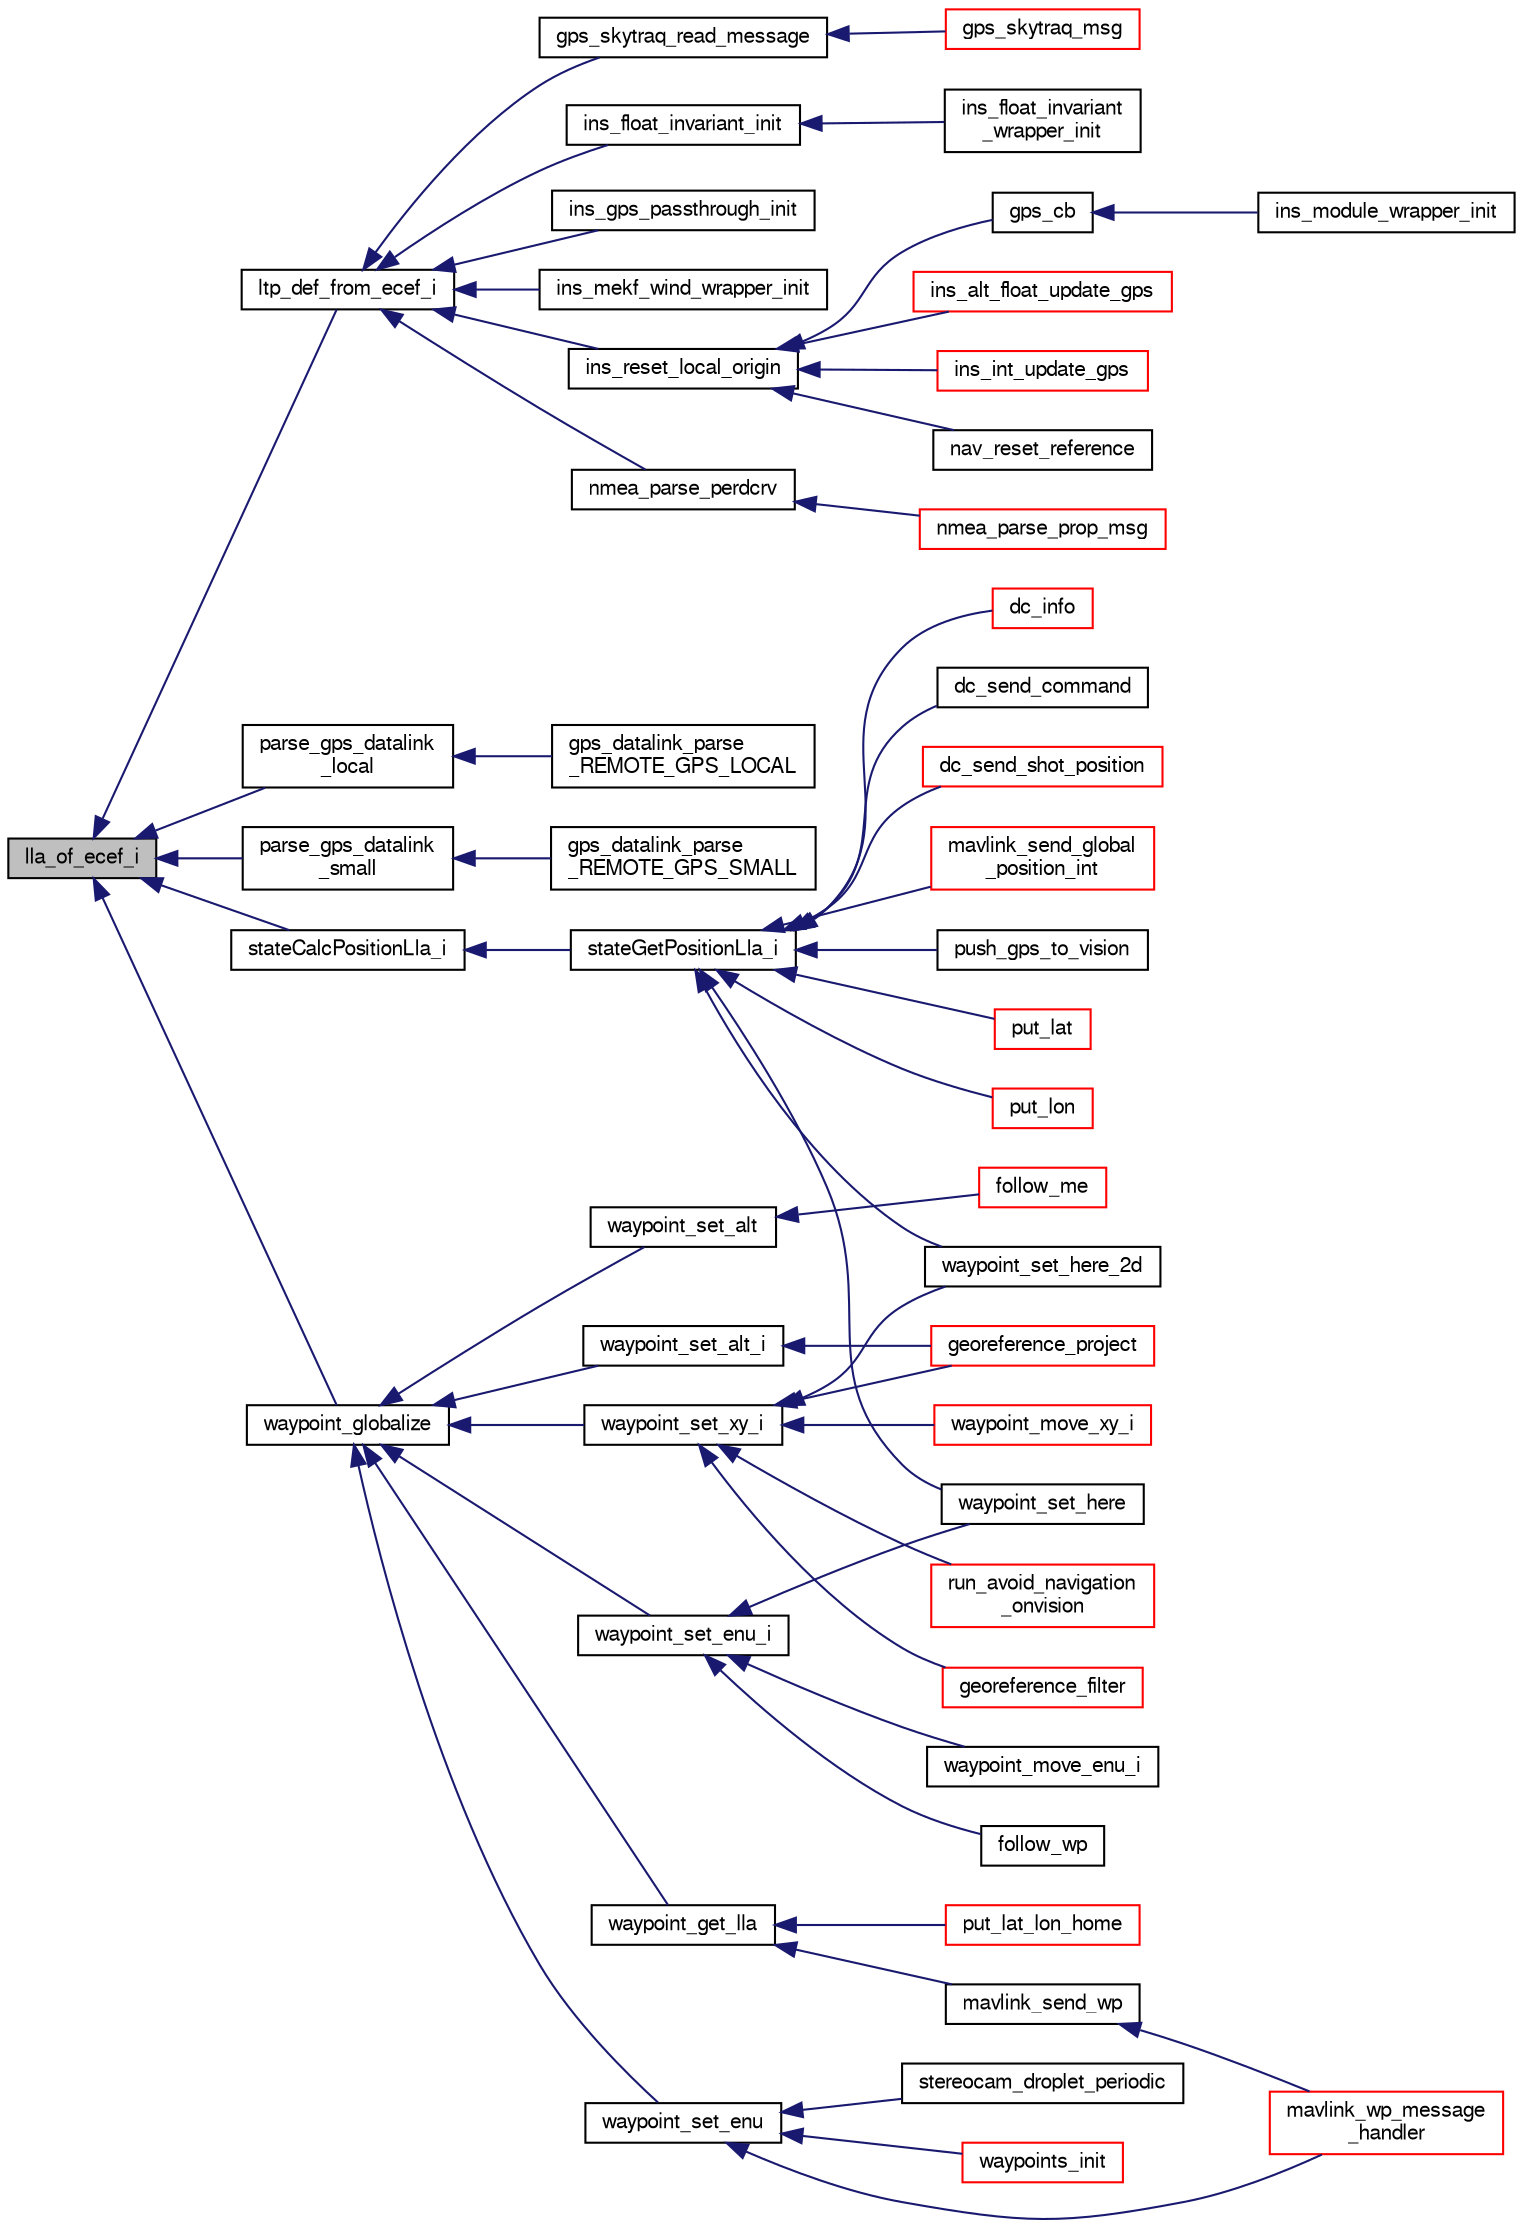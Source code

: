 digraph "lla_of_ecef_i"
{
  edge [fontname="FreeSans",fontsize="10",labelfontname="FreeSans",labelfontsize="10"];
  node [fontname="FreeSans",fontsize="10",shape=record];
  rankdir="LR";
  Node1 [label="lla_of_ecef_i",height=0.2,width=0.4,color="black", fillcolor="grey75", style="filled", fontcolor="black"];
  Node1 -> Node2 [dir="back",color="midnightblue",fontsize="10",style="solid",fontname="FreeSans"];
  Node2 [label="ltp_def_from_ecef_i",height=0.2,width=0.4,color="black", fillcolor="white", style="filled",URL="$group__math__geodetic__int.html#ga5afd098a83e572b854e157486ccb569f"];
  Node2 -> Node3 [dir="back",color="midnightblue",fontsize="10",style="solid",fontname="FreeSans"];
  Node3 [label="ins_mekf_wind_wrapper_init",height=0.2,width=0.4,color="black", fillcolor="white", style="filled",URL="$ins__mekf__wind__wrapper_8h.html#a7b3c1fefc89ec1a4ff25484626a02deb",tooltip="Init function. "];
  Node2 -> Node4 [dir="back",color="midnightblue",fontsize="10",style="solid",fontname="FreeSans"];
  Node4 [label="ins_reset_local_origin",height=0.2,width=0.4,color="black", fillcolor="white", style="filled",URL="$ins_8h.html#a14cb66a86c67d8b9216a8c12f58c311b",tooltip="INS local origin reset. "];
  Node4 -> Node5 [dir="back",color="midnightblue",fontsize="10",style="solid",fontname="FreeSans"];
  Node5 [label="gps_cb",height=0.2,width=0.4,color="black", fillcolor="white", style="filled",URL="$ins__skeleton_8c.html#a1c1656ce80fe1f1ad49fea691164dbf8"];
  Node5 -> Node6 [dir="back",color="midnightblue",fontsize="10",style="solid",fontname="FreeSans"];
  Node6 [label="ins_module_wrapper_init",height=0.2,width=0.4,color="black", fillcolor="white", style="filled",URL="$ins__skeleton_8h.html#a36545e3f7b1233bb331ff0952d01a9bc"];
  Node4 -> Node7 [dir="back",color="midnightblue",fontsize="10",style="solid",fontname="FreeSans"];
  Node7 [label="ins_alt_float_update_gps",height=0.2,width=0.4,color="red", fillcolor="white", style="filled",URL="$ins__alt__float_8c.html#ac5b472605ca2035825b6ccca1c4d8c5e"];
  Node4 -> Node8 [dir="back",color="midnightblue",fontsize="10",style="solid",fontname="FreeSans"];
  Node8 [label="ins_int_update_gps",height=0.2,width=0.4,color="red", fillcolor="white", style="filled",URL="$ins__int_8h.html#a54df8c17ccf7a20d6ca09ad0b8f45db3"];
  Node4 -> Node9 [dir="back",color="midnightblue",fontsize="10",style="solid",fontname="FreeSans"];
  Node9 [label="nav_reset_reference",height=0.2,width=0.4,color="black", fillcolor="white", style="filled",URL="$common__nav_8h.html#a1886ff619a5c03dc6c54729f301fa62e",tooltip="Reset the geographic reference to the current GPS fix. "];
  Node2 -> Node10 [dir="back",color="midnightblue",fontsize="10",style="solid",fontname="FreeSans"];
  Node10 [label="nmea_parse_perdcrv",height=0.2,width=0.4,color="black", fillcolor="white", style="filled",URL="$gps__furuno_8c.html#a9ef52ff00fd929f7ac2f15fad0669843"];
  Node10 -> Node11 [dir="back",color="midnightblue",fontsize="10",style="solid",fontname="FreeSans"];
  Node11 [label="nmea_parse_prop_msg",height=0.2,width=0.4,color="red", fillcolor="white", style="filled",URL="$gps__nmea_8h.html#abad503c594db519e60515d9ac597f742"];
  Node2 -> Node12 [dir="back",color="midnightblue",fontsize="10",style="solid",fontname="FreeSans"];
  Node12 [label="gps_skytraq_read_message",height=0.2,width=0.4,color="black", fillcolor="white", style="filled",URL="$gps__skytraq_8c.html#a82455efa55f2f00f1ab1524b9f82dc1d"];
  Node12 -> Node13 [dir="back",color="midnightblue",fontsize="10",style="solid",fontname="FreeSans"];
  Node13 [label="gps_skytraq_msg",height=0.2,width=0.4,color="red", fillcolor="white", style="filled",URL="$gps__skytraq_8c.html#a9480384f1c4dd5c8ff24fb7989dbe194"];
  Node2 -> Node14 [dir="back",color="midnightblue",fontsize="10",style="solid",fontname="FreeSans"];
  Node14 [label="ins_float_invariant_init",height=0.2,width=0.4,color="black", fillcolor="white", style="filled",URL="$ins__float__invariant_8h.html#a337aa9b464c923af97d19ec0bfdb6f02"];
  Node14 -> Node15 [dir="back",color="midnightblue",fontsize="10",style="solid",fontname="FreeSans"];
  Node15 [label="ins_float_invariant\l_wrapper_init",height=0.2,width=0.4,color="black", fillcolor="white", style="filled",URL="$ins__float__invariant__wrapper_8h.html#abd4f3b0fcceec4de92a1ad9a7653c6f3"];
  Node2 -> Node16 [dir="back",color="midnightblue",fontsize="10",style="solid",fontname="FreeSans"];
  Node16 [label="ins_gps_passthrough_init",height=0.2,width=0.4,color="black", fillcolor="white", style="filled",URL="$ins__gps__passthrough_8h.html#a65b4389487e1468dd9245eacf2ce07b3"];
  Node1 -> Node17 [dir="back",color="midnightblue",fontsize="10",style="solid",fontname="FreeSans"];
  Node17 [label="parse_gps_datalink\l_local",height=0.2,width=0.4,color="black", fillcolor="white", style="filled",URL="$gps__datalink_8c.html#a32ff35ad73d20aa133b2d6d93778f422",tooltip="Parse the REMOTE_GPS_LOCAL datalink packet. "];
  Node17 -> Node18 [dir="back",color="midnightblue",fontsize="10",style="solid",fontname="FreeSans"];
  Node18 [label="gps_datalink_parse\l_REMOTE_GPS_LOCAL",height=0.2,width=0.4,color="black", fillcolor="white", style="filled",URL="$gps__datalink_8h.html#a22e6a1eebb70356993012b6353da9cc2"];
  Node1 -> Node19 [dir="back",color="midnightblue",fontsize="10",style="solid",fontname="FreeSans"];
  Node19 [label="parse_gps_datalink\l_small",height=0.2,width=0.4,color="black", fillcolor="white", style="filled",URL="$gps__datalink_8c.html#a8f42454ba316e49b13649c79007e0cff"];
  Node19 -> Node20 [dir="back",color="midnightblue",fontsize="10",style="solid",fontname="FreeSans"];
  Node20 [label="gps_datalink_parse\l_REMOTE_GPS_SMALL",height=0.2,width=0.4,color="black", fillcolor="white", style="filled",URL="$gps__datalink_8h.html#ac7bc5db77d4658562ccbc897069a1251"];
  Node1 -> Node21 [dir="back",color="midnightblue",fontsize="10",style="solid",fontname="FreeSans"];
  Node21 [label="stateCalcPositionLla_i",height=0.2,width=0.4,color="black", fillcolor="white", style="filled",URL="$group__state__position.html#gad0fedf046f198eace06305e56fc7a0f8",tooltip="Calculate LLA (int) from any other available representation. "];
  Node21 -> Node22 [dir="back",color="midnightblue",fontsize="10",style="solid",fontname="FreeSans"];
  Node22 [label="stateGetPositionLla_i",height=0.2,width=0.4,color="black", fillcolor="white", style="filled",URL="$group__state__position.html#ga99473409b740a26c0e2b9a5bd8e9defb",tooltip="Get position in LLA coordinates (int). "];
  Node22 -> Node23 [dir="back",color="midnightblue",fontsize="10",style="solid",fontname="FreeSans"];
  Node23 [label="dc_info",height=0.2,width=0.4,color="red", fillcolor="white", style="filled",URL="$dc_8h.html#ab4b5d12f3c9829a0f0e538496ad5c547",tooltip="Send an info message. "];
  Node22 -> Node24 [dir="back",color="midnightblue",fontsize="10",style="solid",fontname="FreeSans"];
  Node24 [label="dc_send_command",height=0.2,width=0.4,color="black", fillcolor="white", style="filled",URL="$uart__cam__ctrl_8c.html#a833f16388be36136f5d7d173200d5e95",tooltip="Send Command To Camera. "];
  Node22 -> Node25 [dir="back",color="midnightblue",fontsize="10",style="solid",fontname="FreeSans"];
  Node25 [label="dc_send_shot_position",height=0.2,width=0.4,color="red", fillcolor="white", style="filled",URL="$dc_8h.html#aaf0625fed2e489322c40c4b2a1904e9a",tooltip="Send Down the coordinates of where the photo was taken. "];
  Node22 -> Node26 [dir="back",color="midnightblue",fontsize="10",style="solid",fontname="FreeSans"];
  Node26 [label="mavlink_send_global\l_position_int",height=0.2,width=0.4,color="red", fillcolor="white", style="filled",URL="$mavlink_8c.html#a69b29097db843b873c8b348c837cfd03"];
  Node22 -> Node27 [dir="back",color="midnightblue",fontsize="10",style="solid",fontname="FreeSans"];
  Node27 [label="push_gps_to_vision",height=0.2,width=0.4,color="black", fillcolor="white", style="filled",URL="$exif__module_8h.html#a91b0ae74e7e4da70fb5021ff6aacd6f0"];
  Node22 -> Node28 [dir="back",color="midnightblue",fontsize="10",style="solid",fontname="FreeSans"];
  Node28 [label="put_lat",height=0.2,width=0.4,color="red", fillcolor="white", style="filled",URL="$e__identification__fr_8c.html#abe4d49e345383266eb45de2d01dc9998"];
  Node22 -> Node29 [dir="back",color="midnightblue",fontsize="10",style="solid",fontname="FreeSans"];
  Node29 [label="put_lon",height=0.2,width=0.4,color="red", fillcolor="white", style="filled",URL="$e__identification__fr_8c.html#a58d75f9f286ae788eb5a93131c69b9cf"];
  Node22 -> Node30 [dir="back",color="midnightblue",fontsize="10",style="solid",fontname="FreeSans"];
  Node30 [label="waypoint_set_here",height=0.2,width=0.4,color="black", fillcolor="white", style="filled",URL="$subsystems_2navigation_2waypoints_8h.html#a6c641b78233fd2eaf42e8e9044e789e5",tooltip="set waypoint to current location and altitude "];
  Node22 -> Node31 [dir="back",color="midnightblue",fontsize="10",style="solid",fontname="FreeSans"];
  Node31 [label="waypoint_set_here_2d",height=0.2,width=0.4,color="black", fillcolor="white", style="filled",URL="$subsystems_2navigation_2waypoints_8h.html#a28dd523c6d75fb36ce3ffec86a6e096c",tooltip="set waypoint to current horizontal location without modifying altitude "];
  Node1 -> Node32 [dir="back",color="midnightblue",fontsize="10",style="solid",fontname="FreeSans"];
  Node32 [label="waypoint_globalize",height=0.2,width=0.4,color="black", fillcolor="white", style="filled",URL="$subsystems_2navigation_2waypoints_8h.html#a10acece8582506367e9e9df3694bf31b",tooltip="update global LLA coordinates from its ENU coordinates "];
  Node32 -> Node33 [dir="back",color="midnightblue",fontsize="10",style="solid",fontname="FreeSans"];
  Node33 [label="waypoint_get_lla",height=0.2,width=0.4,color="black", fillcolor="white", style="filled",URL="$subsystems_2navigation_2waypoints_8h.html#a2ed9112b04893275873729d03176f490",tooltip="Get LLA coordinates of waypoint. "];
  Node33 -> Node34 [dir="back",color="midnightblue",fontsize="10",style="solid",fontname="FreeSans"];
  Node34 [label="mavlink_send_wp",height=0.2,width=0.4,color="black", fillcolor="white", style="filled",URL="$modules_2datalink_2missionlib_2waypoints_8c.html#a21891c55017fec0be57dc9e4e3ee73a7"];
  Node34 -> Node35 [dir="back",color="midnightblue",fontsize="10",style="solid",fontname="FreeSans"];
  Node35 [label="mavlink_wp_message\l_handler",height=0.2,width=0.4,color="red", fillcolor="white", style="filled",URL="$modules_2datalink_2missionlib_2waypoints_8h.html#a632dcb46c33f5cf3726652ee477ff9bc"];
  Node33 -> Node36 [dir="back",color="midnightblue",fontsize="10",style="solid",fontname="FreeSans"];
  Node36 [label="put_lat_lon_home",height=0.2,width=0.4,color="red", fillcolor="white", style="filled",URL="$e__identification__fr_8c.html#ab86f66c5c2a551aabe930fff3a5120d3"];
  Node32 -> Node37 [dir="back",color="midnightblue",fontsize="10",style="solid",fontname="FreeSans"];
  Node37 [label="waypoint_set_alt",height=0.2,width=0.4,color="black", fillcolor="white", style="filled",URL="$subsystems_2navigation_2waypoints_8h.html#af3ed05c8671f668d9b6ef54d13d9c8b7",tooltip="Set altitude of waypoint in meters (above reference) "];
  Node37 -> Node38 [dir="back",color="midnightblue",fontsize="10",style="solid",fontname="FreeSans"];
  Node38 [label="follow_me",height=0.2,width=0.4,color="red", fillcolor="white", style="filled",URL="$follow__me_8h.html#a86b645981e64487edee42fa1bf3bc848"];
  Node32 -> Node39 [dir="back",color="midnightblue",fontsize="10",style="solid",fontname="FreeSans"];
  Node39 [label="waypoint_set_alt_i",height=0.2,width=0.4,color="black", fillcolor="white", style="filled",URL="$subsystems_2navigation_2waypoints_8h.html#aecc0b78adf0a0c13f31298dc4d17b9f6"];
  Node39 -> Node40 [dir="back",color="midnightblue",fontsize="10",style="solid",fontname="FreeSans"];
  Node40 [label="georeference_project",height=0.2,width=0.4,color="red", fillcolor="white", style="filled",URL="$cv__georeference_8h.html#a230ffda49b65d6b6963063af8ab73e00"];
  Node32 -> Node41 [dir="back",color="midnightblue",fontsize="10",style="solid",fontname="FreeSans"];
  Node41 [label="waypoint_set_enu",height=0.2,width=0.4,color="black", fillcolor="white", style="filled",URL="$subsystems_2navigation_2waypoints_8h.html#affb3b24527cc3e5342715d567fa245dc",tooltip="Set local ENU waypoint coordinates. "];
  Node41 -> Node35 [dir="back",color="midnightblue",fontsize="10",style="solid",fontname="FreeSans"];
  Node41 -> Node42 [dir="back",color="midnightblue",fontsize="10",style="solid",fontname="FreeSans"];
  Node42 [label="stereocam_droplet_periodic",height=0.2,width=0.4,color="black", fillcolor="white", style="filled",URL="$stereocam__droplet_8h.html#a304b77dceeec4285bad836b9bbced42d"];
  Node41 -> Node43 [dir="back",color="midnightblue",fontsize="10",style="solid",fontname="FreeSans"];
  Node43 [label="waypoints_init",height=0.2,width=0.4,color="red", fillcolor="white", style="filled",URL="$subsystems_2navigation_2waypoints_8h.html#a8d575cfbc187cac4cae8049873821e96",tooltip="initialize global and local waypoints "];
  Node32 -> Node44 [dir="back",color="midnightblue",fontsize="10",style="solid",fontname="FreeSans"];
  Node44 [label="waypoint_set_enu_i",height=0.2,width=0.4,color="black", fillcolor="white", style="filled",URL="$subsystems_2navigation_2waypoints_8h.html#ac19d9c02f3d8c3b69cee759560317ea4"];
  Node44 -> Node45 [dir="back",color="midnightblue",fontsize="10",style="solid",fontname="FreeSans"];
  Node45 [label="follow_wp",height=0.2,width=0.4,color="black", fillcolor="white", style="filled",URL="$follow_8h.html#a193d671739e35bbb235456cb3b65e9ff"];
  Node44 -> Node46 [dir="back",color="midnightblue",fontsize="10",style="solid",fontname="FreeSans"];
  Node46 [label="waypoint_move_enu_i",height=0.2,width=0.4,color="black", fillcolor="white", style="filled",URL="$subsystems_2navigation_2waypoints_8h.html#aa759c25e1ecc60cc27a614e366ab05a4"];
  Node44 -> Node30 [dir="back",color="midnightblue",fontsize="10",style="solid",fontname="FreeSans"];
  Node32 -> Node47 [dir="back",color="midnightblue",fontsize="10",style="solid",fontname="FreeSans"];
  Node47 [label="waypoint_set_xy_i",height=0.2,width=0.4,color="black", fillcolor="white", style="filled",URL="$subsystems_2navigation_2waypoints_8h.html#a6458406c3ff4259882fa0b93991f3c1e",tooltip="Set only local XY coordinates of waypoint without update altitude. "];
  Node47 -> Node48 [dir="back",color="midnightblue",fontsize="10",style="solid",fontname="FreeSans"];
  Node48 [label="georeference_filter",height=0.2,width=0.4,color="red", fillcolor="white", style="filled",URL="$cv__georeference_8h.html#a551f2542023388240a3573ca7e223aec"];
  Node47 -> Node40 [dir="back",color="midnightblue",fontsize="10",style="solid",fontname="FreeSans"];
  Node47 -> Node49 [dir="back",color="midnightblue",fontsize="10",style="solid",fontname="FreeSans"];
  Node49 [label="run_avoid_navigation\l_onvision",height=0.2,width=0.4,color="red", fillcolor="white", style="filled",URL="$avoid__navigation_8h.html#afbb250f65364e84c51f0df86da67eb05"];
  Node47 -> Node50 [dir="back",color="midnightblue",fontsize="10",style="solid",fontname="FreeSans"];
  Node50 [label="waypoint_move_xy_i",height=0.2,width=0.4,color="red", fillcolor="white", style="filled",URL="$subsystems_2navigation_2waypoints_8h.html#a41c11ce8ceec9d5d0e4062c7040afcb5"];
  Node47 -> Node31 [dir="back",color="midnightblue",fontsize="10",style="solid",fontname="FreeSans"];
}
